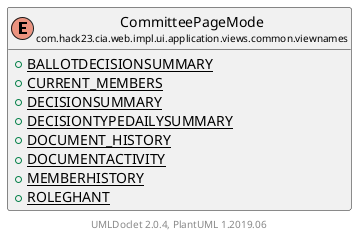 @startuml
    set namespaceSeparator none
    hide empty fields
    hide empty methods

    enum "<size:14>CommitteePageMode\n<size:10>com.hack23.cia.web.impl.ui.application.views.common.viewnames" as com.hack23.cia.web.impl.ui.application.views.common.viewnames.CommitteePageMode [[CommitteePageMode.html]] {
        {static} +BALLOTDECISIONSUMMARY
        {static} +CURRENT_MEMBERS
        {static} +DECISIONSUMMARY
        {static} +DECISIONTYPEDAILYSUMMARY
        {static} +DOCUMENT_HISTORY
        {static} +DOCUMENTACTIVITY
        {static} +MEMBERHISTORY
        {static} +ROLEGHANT
    }

    center footer UMLDoclet 2.0.4, PlantUML 1.2019.06
@enduml
